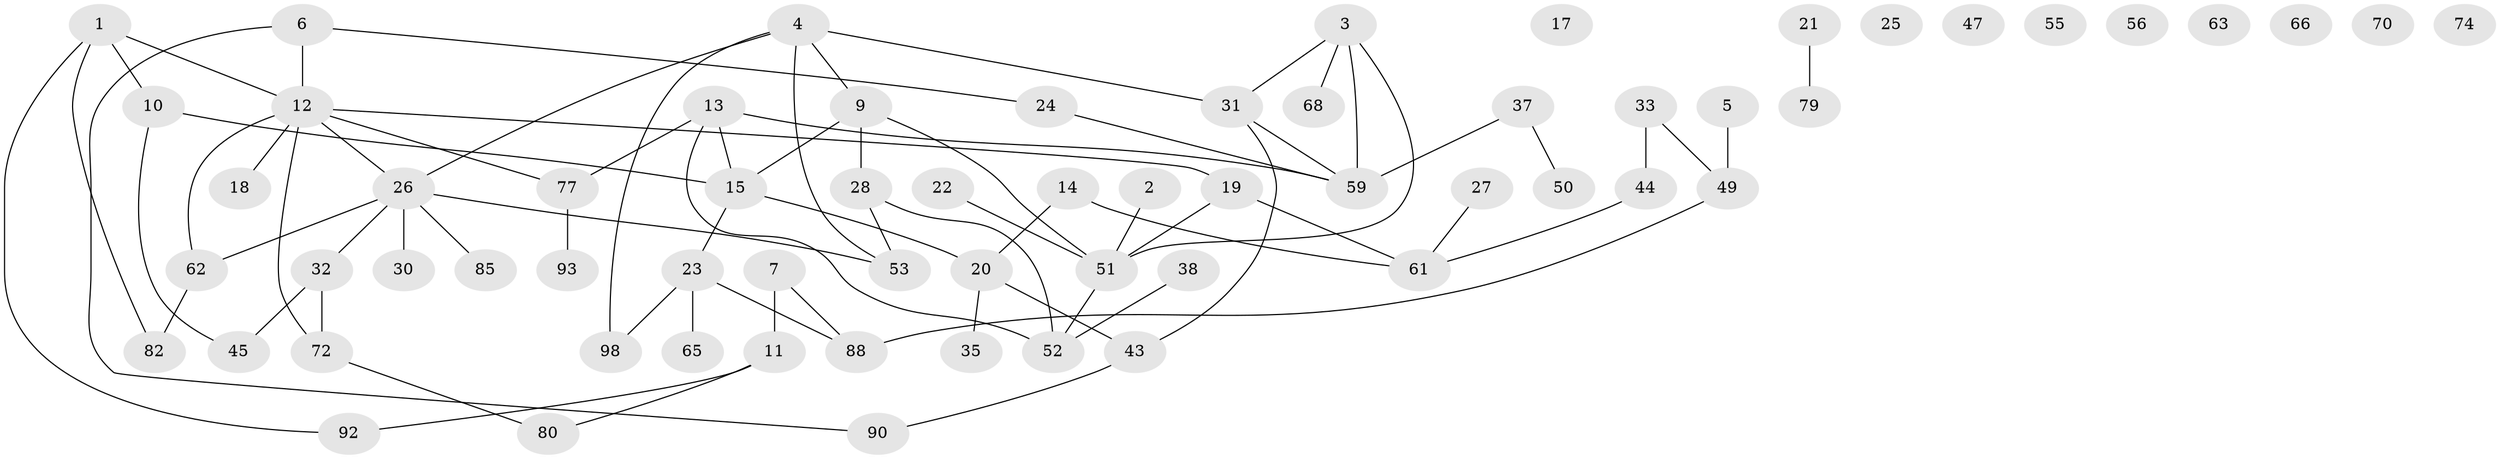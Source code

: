 // Generated by graph-tools (version 1.1) at 2025/23/03/03/25 07:23:29]
// undirected, 64 vertices, 75 edges
graph export_dot {
graph [start="1"]
  node [color=gray90,style=filled];
  1 [super="+60"];
  2 [super="+34"];
  3 [super="+40"];
  4 [super="+8"];
  5;
  6 [super="+81"];
  7;
  9 [super="+67"];
  10 [super="+48"];
  11 [super="+46"];
  12 [super="+36"];
  13 [super="+16"];
  14;
  15 [super="+71"];
  17;
  18;
  19 [super="+58"];
  20 [super="+29"];
  21;
  22 [super="+54"];
  23 [super="+41"];
  24 [super="+69"];
  25;
  26 [super="+76"];
  27;
  28;
  30 [super="+42"];
  31 [super="+39"];
  32 [super="+64"];
  33;
  35;
  37;
  38;
  43;
  44;
  45;
  47;
  49 [super="+73"];
  50 [super="+84"];
  51 [super="+89"];
  52 [super="+94"];
  53 [super="+57"];
  55;
  56 [super="+87"];
  59 [super="+78"];
  61 [super="+83"];
  62 [super="+75"];
  63;
  65 [super="+95"];
  66 [super="+96"];
  68;
  70;
  72 [super="+97"];
  74;
  77 [super="+91"];
  79;
  80 [super="+86"];
  82;
  85;
  88;
  90;
  92;
  93;
  98;
  1 -- 92;
  1 -- 10;
  1 -- 82;
  1 -- 12;
  2 -- 51;
  3 -- 51;
  3 -- 59;
  3 -- 31;
  3 -- 68;
  4 -- 9;
  4 -- 26;
  4 -- 98;
  4 -- 31;
  4 -- 53;
  5 -- 49;
  6 -- 12;
  6 -- 24;
  6 -- 90;
  7 -- 11;
  7 -- 88;
  9 -- 51;
  9 -- 28;
  9 -- 15;
  10 -- 45;
  10 -- 15;
  11 -- 92;
  11 -- 80;
  12 -- 18;
  12 -- 62;
  12 -- 72;
  12 -- 26;
  12 -- 77;
  12 -- 19;
  13 -- 59;
  13 -- 77;
  13 -- 52;
  13 -- 15;
  14 -- 20;
  14 -- 61;
  15 -- 20;
  15 -- 23;
  19 -- 51;
  19 -- 61;
  20 -- 35;
  20 -- 43;
  21 -- 79;
  22 -- 51;
  23 -- 88;
  23 -- 65;
  23 -- 98;
  24 -- 59;
  26 -- 53;
  26 -- 85;
  26 -- 32;
  26 -- 62;
  26 -- 30;
  27 -- 61;
  28 -- 53;
  28 -- 52;
  31 -- 43;
  31 -- 59;
  32 -- 45;
  32 -- 72;
  33 -- 44;
  33 -- 49;
  37 -- 50;
  37 -- 59;
  38 -- 52;
  43 -- 90;
  44 -- 61;
  49 -- 88;
  51 -- 52;
  62 -- 82;
  72 -- 80;
  77 -- 93;
}
